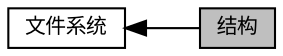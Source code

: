 digraph "结构"
{
  edge [fontname="Helvetica",fontsize="10",labelfontname="Helvetica",labelfontsize="10"];
  node [fontname="Helvetica",fontsize="10",shape=box];
  rankdir=LR;
  Node1 [label="结构",height=0.2,width=0.4,color="black", fillcolor="grey75", style="filled", fontcolor="black",tooltip=" "];
  Node2 [label="文件系统",height=0.2,width=0.4,color="black", fillcolor="white", style="filled",URL="$group__fs.html",tooltip=" "];
  Node2->Node1 [shape=plaintext, dir="back", style="solid"];
}
